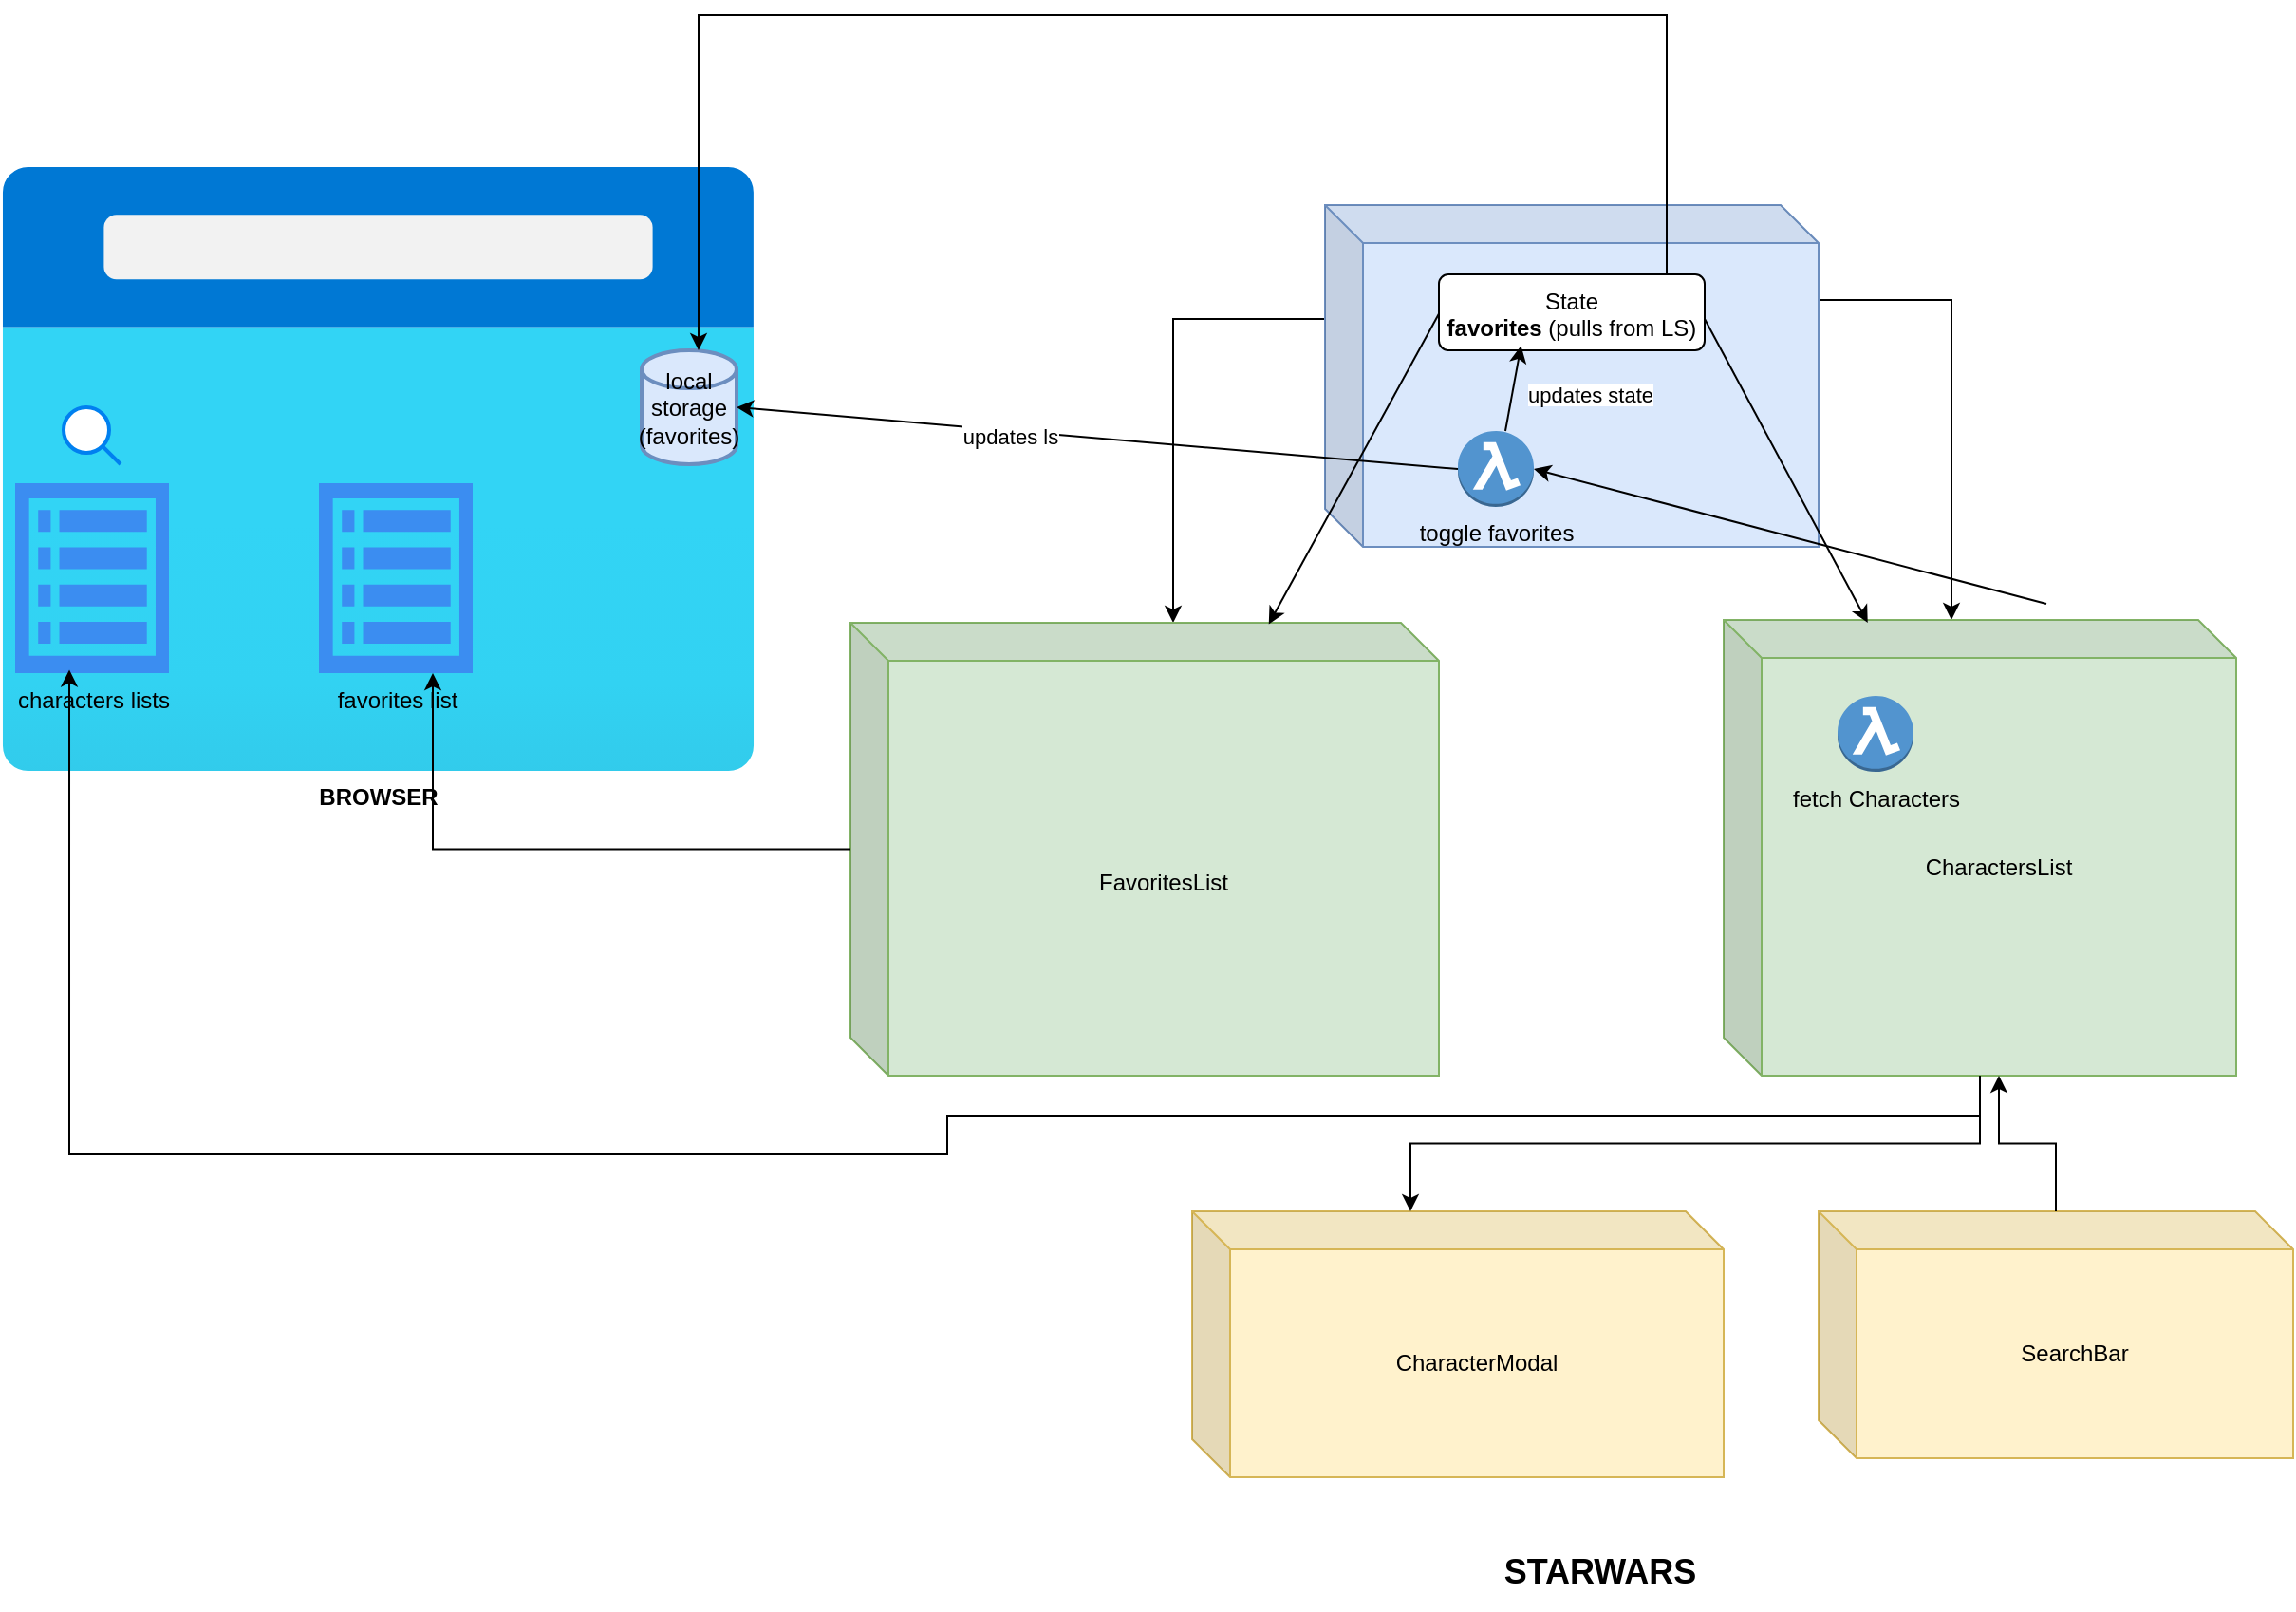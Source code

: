 <mxfile version="24.8.3">
  <diagram name="Page-1" id="hcieONqreHbKGDPFoti1">
    <mxGraphModel dx="2985" dy="1748" grid="1" gridSize="10" guides="1" tooltips="1" connect="1" arrows="1" fold="1" page="1" pageScale="1" pageWidth="850" pageHeight="1100" background="#ffffff" math="0" shadow="0">
      <root>
        <mxCell id="0" />
        <mxCell id="1" parent="0" />
        <mxCell id="tudLTKMQVZh4_N4QglE5-25" value="" style="group" parent="1" vertex="1" connectable="0">
          <mxGeometry x="-417.5" y="220" width="397.5" height="318" as="geometry" />
        </mxCell>
        <mxCell id="tudLTKMQVZh4_N4QglE5-26" value="" style="group" parent="tudLTKMQVZh4_N4QglE5-25" vertex="1" connectable="0">
          <mxGeometry width="397.5" height="318" as="geometry" />
        </mxCell>
        <mxCell id="tudLTKMQVZh4_N4QglE5-12" value="&lt;b&gt;BROWSER&lt;/b&gt;" style="image;aspect=fixed;html=1;points=[];align=center;fontSize=12;image=img/lib/azure2/general/Browser.svg;" parent="tudLTKMQVZh4_N4QglE5-26" vertex="1">
          <mxGeometry width="397.5" height="318" as="geometry" />
        </mxCell>
        <mxCell id="tudLTKMQVZh4_N4QglE5-11" value="local&lt;br&gt;storage&lt;br&gt;(favorites)" style="strokeWidth=2;html=1;shape=mxgraph.flowchart.database;whiteSpace=wrap;fillColor=#dae8fc;strokeColor=#6c8ebf;" parent="tudLTKMQVZh4_N4QglE5-26" vertex="1">
          <mxGeometry x="337.5" y="96.5" width="50" height="60" as="geometry" />
        </mxCell>
        <mxCell id="tudLTKMQVZh4_N4QglE5-23" value="characters lists" style="sketch=0;html=1;aspect=fixed;strokeColor=none;shadow=0;fillColor=#3B8DF1;verticalAlign=top;labelPosition=center;verticalLabelPosition=bottom;shape=mxgraph.gcp2.view_list" parent="tudLTKMQVZh4_N4QglE5-26" vertex="1">
          <mxGeometry x="7.5" y="166.5" width="81" height="100" as="geometry" />
        </mxCell>
        <mxCell id="tudLTKMQVZh4_N4QglE5-27" value="favorites list" style="sketch=0;html=1;aspect=fixed;strokeColor=none;shadow=0;fillColor=#3B8DF1;verticalAlign=top;labelPosition=center;verticalLabelPosition=bottom;shape=mxgraph.gcp2.view_list" parent="tudLTKMQVZh4_N4QglE5-26" vertex="1">
          <mxGeometry x="167.5" y="166.5" width="81" height="100" as="geometry" />
        </mxCell>
        <mxCell id="tudLTKMQVZh4_N4QglE5-30" value="" style="html=1;verticalLabelPosition=bottom;align=center;labelBackgroundColor=#ffffff;verticalAlign=top;strokeWidth=2;strokeColor=#0080F0;shadow=0;dashed=0;shape=mxgraph.ios7.icons.looking_glass;" parent="tudLTKMQVZh4_N4QglE5-26" vertex="1">
          <mxGeometry x="33" y="126.5" width="30" height="30" as="geometry" />
        </mxCell>
        <mxCell id="tudLTKMQVZh4_N4QglE5-32" value="" style="shape=image;html=1;verticalAlign=top;verticalLabelPosition=bottom;labelBackgroundColor=#ffffff;imageAspect=0;aspect=fixed;image=https://cdn3.iconfinder.com/data/icons/simple-microphone-icon/512/Favourite_Icon_copy-128.png" parent="tudLTKMQVZh4_N4QglE5-26" vertex="1">
          <mxGeometry x="77.5" y="200" width="38" height="38" as="geometry" />
        </mxCell>
        <mxCell id="tudLTKMQVZh4_N4QglE5-6" style="edgeStyle=orthogonalEdgeStyle;rounded=0;orthogonalLoop=1;jettySize=auto;html=1;" parent="1" source="tudLTKMQVZh4_N4QglE5-2" target="tudLTKMQVZh4_N4QglE5-4" edge="1">
          <mxGeometry relative="1" as="geometry">
            <Array as="points">
              <mxPoint x="200" y="300" />
            </Array>
          </mxGeometry>
        </mxCell>
        <mxCell id="tudLTKMQVZh4_N4QglE5-7" style="edgeStyle=orthogonalEdgeStyle;rounded=0;orthogonalLoop=1;jettySize=auto;html=1;" parent="1" source="tudLTKMQVZh4_N4QglE5-2" target="tudLTKMQVZh4_N4QglE5-5" edge="1">
          <mxGeometry relative="1" as="geometry">
            <Array as="points">
              <mxPoint x="610" y="290" />
            </Array>
          </mxGeometry>
        </mxCell>
        <mxCell id="tudLTKMQVZh4_N4QglE5-2" value="&lt;br&gt;&lt;span style=&quot;color: rgb(0, 0, 0); font-family: Helvetica; font-size: 11px; font-style: normal; font-variant-ligatures: normal; font-variant-caps: normal; font-weight: 400; letter-spacing: normal; orphans: 2; text-align: center; text-indent: 0px; text-transform: none; widows: 2; word-spacing: 0px; -webkit-text-stroke-width: 0px; white-space: nowrap; background-color: rgb(255, 255, 255); text-decoration-thickness: initial; text-decoration-style: initial; text-decoration-color: initial; display: inline !important; float: none;&quot;&gt;updates state&lt;/span&gt;&lt;div&gt;&lt;br/&gt;&lt;/div&gt;" style="shape=cube;whiteSpace=wrap;html=1;boundedLbl=1;backgroundOutline=1;darkOpacity=0.05;darkOpacity2=0.1;fillColor=#dae8fc;strokeColor=#6c8ebf;" parent="1" vertex="1">
          <mxGeometry x="280" y="240" width="260" height="180" as="geometry" />
        </mxCell>
        <mxCell id="tudLTKMQVZh4_N4QglE5-4" value="&lt;div&gt;&lt;br&gt;&lt;/div&gt;FavoritesList" style="shape=cube;whiteSpace=wrap;html=1;boundedLbl=1;backgroundOutline=1;darkOpacity=0.05;darkOpacity2=0.1;fillColor=#d5e8d4;strokeColor=#82b366;" parent="1" vertex="1">
          <mxGeometry x="30" y="460" width="310" height="238.5" as="geometry" />
        </mxCell>
        <mxCell id="tudLTKMQVZh4_N4QglE5-10" value="State&lt;div&gt;&lt;b&gt;favorites &lt;/b&gt;(pulls from LS)&lt;/div&gt;" style="html=1;align=center;verticalAlign=top;rounded=1;absoluteArcSize=1;arcSize=10;dashed=0;whiteSpace=wrap;" parent="1" vertex="1">
          <mxGeometry x="340" y="276.5" width="140" height="40" as="geometry" />
        </mxCell>
        <mxCell id="tudLTKMQVZh4_N4QglE5-16" value="" style="group" parent="1" vertex="1" connectable="0">
          <mxGeometry x="490" y="458.5" width="270" height="240" as="geometry" />
        </mxCell>
        <mxCell id="tudLTKMQVZh4_N4QglE5-5" value="CharactersList" style="shape=cube;whiteSpace=wrap;html=1;boundedLbl=1;backgroundOutline=1;darkOpacity=0.05;darkOpacity2=0.1;fillColor=#d5e8d4;strokeColor=#82b366;" parent="tudLTKMQVZh4_N4QglE5-16" vertex="1">
          <mxGeometry width="270" height="240" as="geometry" />
        </mxCell>
        <mxCell id="tudLTKMQVZh4_N4QglE5-44" value="fetch Characters&lt;div&gt;&lt;br&gt;&lt;/div&gt;" style="outlineConnect=0;dashed=0;verticalLabelPosition=bottom;verticalAlign=top;align=center;html=1;shape=mxgraph.aws3.lambda_function;fillColor=#5294CF;gradientColor=none;" parent="tudLTKMQVZh4_N4QglE5-16" vertex="1">
          <mxGeometry x="60" y="40" width="40" height="40" as="geometry" />
        </mxCell>
        <mxCell id="tudLTKMQVZh4_N4QglE5-21" value="CharacterModal" style="shape=cube;whiteSpace=wrap;html=1;boundedLbl=1;backgroundOutline=1;darkOpacity=0.05;darkOpacity2=0.1;fillColor=#fff2cc;strokeColor=#d6b656;" parent="1" vertex="1">
          <mxGeometry x="210" y="770" width="280" height="140" as="geometry" />
        </mxCell>
        <mxCell id="tudLTKMQVZh4_N4QglE5-13" style="edgeStyle=orthogonalEdgeStyle;rounded=0;orthogonalLoop=1;jettySize=auto;html=1;" parent="1" source="tudLTKMQVZh4_N4QglE5-10" target="tudLTKMQVZh4_N4QglE5-11" edge="1">
          <mxGeometry relative="1" as="geometry">
            <Array as="points">
              <mxPoint x="460" y="140" />
              <mxPoint x="-50" y="140" />
            </Array>
          </mxGeometry>
        </mxCell>
        <mxCell id="tudLTKMQVZh4_N4QglE5-36" style="edgeStyle=orthogonalEdgeStyle;rounded=0;orthogonalLoop=1;jettySize=auto;html=1;entryX=0;entryY=0;entryDx=115;entryDy=0;entryPerimeter=0;" parent="1" source="tudLTKMQVZh4_N4QglE5-5" target="tudLTKMQVZh4_N4QglE5-21" edge="1">
          <mxGeometry relative="1" as="geometry" />
        </mxCell>
        <mxCell id="tudLTKMQVZh4_N4QglE5-41" value="&lt;b&gt;&lt;font style=&quot;font-size: 18px;&quot;&gt;STARWARS&lt;/font&gt;&lt;/b&gt;" style="text;html=1;align=center;verticalAlign=middle;whiteSpace=wrap;rounded=0;" parent="1" vertex="1">
          <mxGeometry x="380" y="940" width="90" height="40" as="geometry" />
        </mxCell>
        <mxCell id="tudLTKMQVZh4_N4QglE5-42" style="edgeStyle=orthogonalEdgeStyle;rounded=0;orthogonalLoop=1;jettySize=auto;html=1;" parent="1" source="tudLTKMQVZh4_N4QglE5-4" target="tudLTKMQVZh4_N4QglE5-27" edge="1">
          <mxGeometry relative="1" as="geometry">
            <Array as="points">
              <mxPoint x="-190" y="579" />
            </Array>
          </mxGeometry>
        </mxCell>
        <mxCell id="tudLTKMQVZh4_N4QglE5-43" style="edgeStyle=orthogonalEdgeStyle;rounded=0;orthogonalLoop=1;jettySize=auto;html=1;entryX=0.352;entryY=0.982;entryDx=0;entryDy=0;entryPerimeter=0;" parent="1" source="tudLTKMQVZh4_N4QglE5-5" target="tudLTKMQVZh4_N4QglE5-23" edge="1">
          <mxGeometry relative="1" as="geometry">
            <Array as="points">
              <mxPoint x="625" y="720" />
              <mxPoint x="81" y="720" />
              <mxPoint x="81" y="740" />
              <mxPoint x="-381" y="740" />
            </Array>
          </mxGeometry>
        </mxCell>
        <mxCell id="OamWhpjXo3y-C8dpXvxh-1" value="SearchBar" style="shape=cube;whiteSpace=wrap;html=1;boundedLbl=1;backgroundOutline=1;darkOpacity=0.05;darkOpacity2=0.1;fillColor=#fff2cc;strokeColor=#d6b656;" vertex="1" parent="1">
          <mxGeometry x="540" y="770" width="250" height="130" as="geometry" />
        </mxCell>
        <mxCell id="OamWhpjXo3y-C8dpXvxh-2" style="edgeStyle=orthogonalEdgeStyle;rounded=0;orthogonalLoop=1;jettySize=auto;html=1;entryX=0;entryY=0;entryDx=145;entryDy=240;entryPerimeter=0;" edge="1" parent="1" source="OamWhpjXo3y-C8dpXvxh-1" target="tudLTKMQVZh4_N4QglE5-5">
          <mxGeometry relative="1" as="geometry" />
        </mxCell>
        <mxCell id="tudLTKMQVZh4_N4QglE5-38" value="toggle favorites" style="outlineConnect=0;dashed=0;verticalLabelPosition=bottom;verticalAlign=top;align=center;html=1;shape=mxgraph.aws3.lambda_function;fillColor=#5294CF;gradientColor=none;" parent="1" vertex="1">
          <mxGeometry x="350" y="359" width="40" height="40" as="geometry" />
        </mxCell>
        <mxCell id="OamWhpjXo3y-C8dpXvxh-6" value="" style="endArrow=classic;html=1;rounded=0;entryX=0.309;entryY=0.942;entryDx=0;entryDy=0;entryPerimeter=0;" edge="1" parent="1" target="tudLTKMQVZh4_N4QglE5-10">
          <mxGeometry width="50" height="50" relative="1" as="geometry">
            <mxPoint x="375" y="359" as="sourcePoint" />
            <mxPoint x="425" y="309" as="targetPoint" />
          </mxGeometry>
        </mxCell>
        <mxCell id="OamWhpjXo3y-C8dpXvxh-8" value="" style="endArrow=classic;html=1;rounded=0;exitX=0;exitY=0.5;exitDx=0;exitDy=0;" edge="1" parent="1">
          <mxGeometry width="50" height="50" relative="1" as="geometry">
            <mxPoint x="340" y="297.25" as="sourcePoint" />
            <mxPoint x="250.371" y="460.75" as="targetPoint" />
          </mxGeometry>
        </mxCell>
        <mxCell id="OamWhpjXo3y-C8dpXvxh-14" value="" style="endArrow=classic;html=1;rounded=0;entryX=0.281;entryY=0.006;entryDx=0;entryDy=0;entryPerimeter=0;" edge="1" parent="1" target="tudLTKMQVZh4_N4QglE5-5">
          <mxGeometry width="50" height="50" relative="1" as="geometry">
            <mxPoint x="480" y="300" as="sourcePoint" />
            <mxPoint x="530" y="250" as="targetPoint" />
          </mxGeometry>
        </mxCell>
        <mxCell id="OamWhpjXo3y-C8dpXvxh-16" value="" style="endArrow=classic;html=1;rounded=0;entryX=1;entryY=0.5;entryDx=0;entryDy=0;entryPerimeter=0;" edge="1" parent="1" target="tudLTKMQVZh4_N4QglE5-38">
          <mxGeometry width="50" height="50" relative="1" as="geometry">
            <mxPoint x="660" y="450" as="sourcePoint" />
            <mxPoint x="450" y="670" as="targetPoint" />
          </mxGeometry>
        </mxCell>
        <mxCell id="OamWhpjXo3y-C8dpXvxh-17" value="" style="endArrow=classic;html=1;rounded=0;entryX=1;entryY=0.5;entryDx=0;entryDy=0;entryPerimeter=0;exitX=0;exitY=0.5;exitDx=0;exitDy=0;exitPerimeter=0;" edge="1" parent="1" source="tudLTKMQVZh4_N4QglE5-38" target="tudLTKMQVZh4_N4QglE5-11">
          <mxGeometry width="50" height="50" relative="1" as="geometry">
            <mxPoint x="390" y="580" as="sourcePoint" />
            <mxPoint x="440" y="530" as="targetPoint" />
          </mxGeometry>
        </mxCell>
        <mxCell id="OamWhpjXo3y-C8dpXvxh-18" value="updates ls" style="edgeLabel;html=1;align=center;verticalAlign=middle;resizable=0;points=[];" vertex="1" connectable="0" parent="OamWhpjXo3y-C8dpXvxh-17">
          <mxGeometry x="0.244" y="3" relative="1" as="geometry">
            <mxPoint as="offset" />
          </mxGeometry>
        </mxCell>
      </root>
    </mxGraphModel>
  </diagram>
</mxfile>
